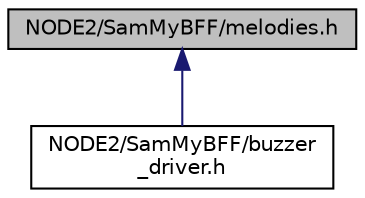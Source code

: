 digraph "NODE2/SamMyBFF/melodies.h"
{
 // LATEX_PDF_SIZE
  edge [fontname="Helvetica",fontsize="10",labelfontname="Helvetica",labelfontsize="10"];
  node [fontname="Helvetica",fontsize="10",shape=record];
  Node1 [label="NODE2/SamMyBFF/melodies.h",height=0.2,width=0.4,color="black", fillcolor="grey75", style="filled", fontcolor="black",tooltip="Buzzer driver."];
  Node1 -> Node2 [dir="back",color="midnightblue",fontsize="10",style="solid",fontname="Helvetica"];
  Node2 [label="NODE2/SamMyBFF/buzzer\l_driver.h",height=0.2,width=0.4,color="black", fillcolor="white", style="filled",URL="$buzzer__driver_8h.html",tooltip="Buzzer driver."];
}
